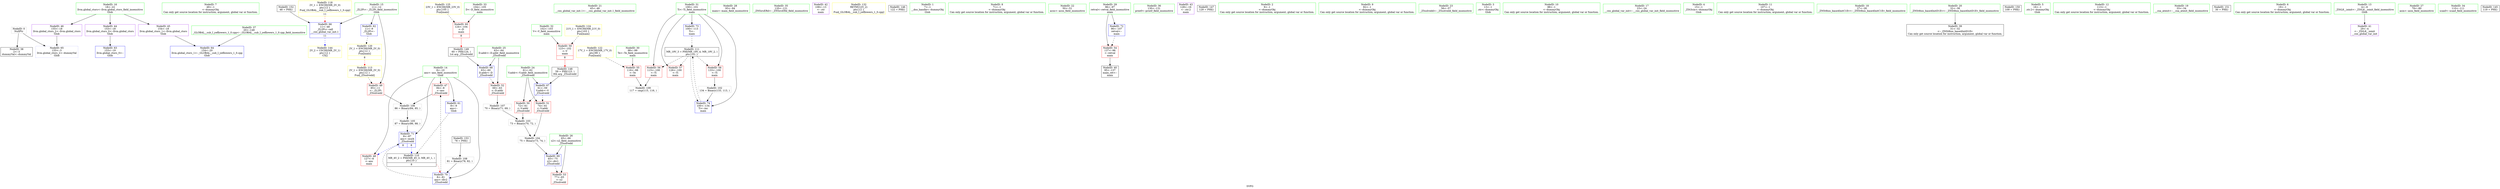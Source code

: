 digraph "SVFG" {
	label="SVFG";

	Node0x5626a4aba9b0 [shape=record,color=grey,label="{NodeID: 0\nNullPtr}"];
	Node0x5626a4aba9b0 -> Node0x5626a4abfef0[style=solid];
	Node0x5626a4aba9b0 -> Node0x5626a4ac26b0[style=solid];
	Node0x5626a4abe290 [shape=record,color=green,label="{NodeID: 7\n49\<--1\n\<--dummyObj\nCan only get source location for instruction, argument, global var or function.}"];
	Node0x5626a4abe870 [shape=record,color=green,label="{NodeID: 14\n8\<--10\nans\<--ans_field_insensitive\nGlob }"];
	Node0x5626a4abe870 -> Node0x5626a4ac0730[style=solid];
	Node0x5626a4abe870 -> Node0x5626a4ac1820[style=solid];
	Node0x5626a4abe870 -> Node0x5626a4ac22b0[style=solid];
	Node0x5626a4abe870 -> Node0x5626a4ac2af0[style=solid];
	Node0x5626a4abe870 -> Node0x5626a4ac2bc0[style=solid];
	Node0x5626a4ac5330 [shape=record,color=grey,label="{NodeID: 104\n75 = Binary(73, 74, )\n}"];
	Node0x5626a4ac5330 -> Node0x5626a4ac2a20[style=solid];
	Node0x5626a4abef70 [shape=record,color=green,label="{NodeID: 21\n45\<--46\n__cxx_global_var_init.1\<--__cxx_global_var_init.1_field_insensitive\n}"];
	Node0x5626a4ac8df0 [shape=record,color=black,label="{NodeID: 111\nMR_19V_3 = PHI(MR_19V_4, MR_19V_2, )\npts\{101 \}\n}"];
	Node0x5626a4ac8df0 -> Node0x5626a4ac1ea0[style=dashed];
	Node0x5626a4ac8df0 -> Node0x5626a4ac1f70[style=dashed];
	Node0x5626a4ac8df0 -> Node0x5626a4ac2040[style=dashed];
	Node0x5626a4ac8df0 -> Node0x5626a4ac2e30[style=dashed];
	Node0x5626a4abf5e0 [shape=record,color=green,label="{NodeID: 28\n93\<--94\nmain\<--main_field_insensitive\n}"];
	Node0x5626a4aca2a0 [shape=record,color=yellow,style=double,label="{NodeID: 118\n2V_1 = ENCHI(MR_2V_0)\npts\{12 \}\nFun[_GLOBAL__sub_I_yefllowers_1_0.cpp]|{<s0>11}}"];
	Node0x5626a4aca2a0:s0 -> Node0x5626a4ac27b0[style=dashed,color=red];
	Node0x5626a4abfbf0 [shape=record,color=green,label="{NodeID: 35\n120\<--121\n_ZNSirsERd\<--_ZNSirsERd_field_insensitive\n}"];
	Node0x5626a4aca920 [shape=record,color=yellow,style=double,label="{NodeID: 125\n23V_1 = ENCHI(MR_23V_0)\npts\{105 \}\nFun[main]}"];
	Node0x5626a4aca920 -> Node0x5626a4ac21e0[style=dashed];
	Node0x5626a4ac0290 [shape=record,color=purple,label="{NodeID: 42\n108\<--13\n\<--.str\nmain\n}"];
	Node0x5626a4acb9e0 [shape=record,color=yellow,style=double,label="{NodeID: 132\nRETMU(2V_2)\npts\{12 \}\nFun[_GLOBAL__sub_I_yefllowers_1_0.cpp]}"];
	Node0x5626a4ac18f0 [shape=record,color=red,label="{NodeID: 49\n85\<--11\n\<--_ZL2Pi\n_Z5solvedd\n}"];
	Node0x5626a4ac18f0 -> Node0x5626a4ac55b0[style=solid];
	Node0x5626a4ac1ea0 [shape=record,color=red,label="{NodeID: 56\n115\<--100\n\<--Ti\nmain\n}"];
	Node0x5626a4ac1ea0 -> Node0x5626a4ac5a30[style=solid];
	Node0x5626a4ad0910 [shape=record,color=black,label="{NodeID: 146\n122 = PHI()\n}"];
	Node0x5626a4ac24b0 [shape=record,color=blue,label="{NodeID: 63\n153\<--19\nllvm.global_ctors_0\<--\nGlob }"];
	Node0x5626a4ad1b40 [shape=record,color=black,label="{NodeID: 153\n78 = PHI()\n}"];
	Node0x5626a4ad1b40 -> Node0x5626a4ac58b0[style=solid];
	Node0x5626a4ac2af0 [shape=record,color=blue,label="{NodeID: 70\n8\<--81\nans\<--div2\n_Z5solvedd\n}"];
	Node0x5626a4ac2af0 -> Node0x5626a4ac0730[style=dashed];
	Node0x5626a4ac2af0 -> Node0x5626a4ac2bc0[style=dashed];
	Node0x5626a4abc610 [shape=record,color=green,label="{NodeID: 1\n7\<--1\n__dso_handle\<--dummyObj\nGlob }"];
	Node0x5626a4abe320 [shape=record,color=green,label="{NodeID: 8\n71\<--1\n\<--dummyObj\nCan only get source location for instruction, argument, global var or function.}"];
	Node0x5626a4abe970 [shape=record,color=green,label="{NodeID: 15\n11\<--12\n_ZL2Pi\<--_ZL2Pi_field_insensitive\nGlob }"];
	Node0x5626a4abe970 -> Node0x5626a4ac18f0[style=solid];
	Node0x5626a4abe970 -> Node0x5626a4ac23b0[style=solid];
	Node0x5626a4abe970 -> Node0x5626a4ac27b0[style=solid];
	Node0x5626a4ac5430 [shape=record,color=grey,label="{NodeID: 105\n87 = Binary(86, 88, )\n}"];
	Node0x5626a4ac5430 -> Node0x5626a4ac2bc0[style=solid];
	Node0x5626a4abf070 [shape=record,color=green,label="{NodeID: 22\n50\<--51\nacos\<--acos_field_insensitive\n}"];
	Node0x5626a4abf6e0 [shape=record,color=green,label="{NodeID: 29\n96\<--97\nretval\<--retval_field_insensitive\nmain\n}"];
	Node0x5626a4abf6e0 -> Node0x5626a4ac1d00[style=solid];
	Node0x5626a4abf6e0 -> Node0x5626a4ac2c90[style=solid];
	Node0x5626a4abfcf0 [shape=record,color=green,label="{NodeID: 36\n130\<--131\nprintf\<--printf_field_insensitive\n}"];
	Node0x5626a4ac0360 [shape=record,color=purple,label="{NodeID: 43\n128\<--16\n\<--.str.2\nmain\n}"];
	Node0x5626a4ac19c0 [shape=record,color=red,label="{NodeID: 50\n72\<--61\n\<--V.addr\n_Z5solvedd\n}"];
	Node0x5626a4ac19c0 -> Node0x5626a4ac0e00[style=solid];
	Node0x5626a4ac1f70 [shape=record,color=red,label="{NodeID: 57\n126\<--100\n\<--Ti\nmain\n}"];
	Node0x5626a4ad09e0 [shape=record,color=black,label="{NodeID: 147\n129 = PHI()\n}"];
	Node0x5626a4ac25b0 [shape=record,color=blue,label="{NodeID: 64\n154\<--20\nllvm.global_ctors_1\<--_GLOBAL__sub_I_yefllowers_1_0.cpp\nGlob }"];
	Node0x5626a4ac2bc0 [shape=record,color=blue,label="{NodeID: 71\n8\<--87\nans\<--mul4\n_Z5solvedd\n|{<s0>8|<s1>8}}"];
	Node0x5626a4ac2bc0:s0 -> Node0x5626a4ac1820[style=dashed,color=blue];
	Node0x5626a4ac2bc0:s1 -> Node0x5626a4ac88f0[style=dashed,color=blue];
	Node0x5626a4abc6a0 [shape=record,color=green,label="{NodeID: 2\n9\<--1\n\<--dummyObj\nCan only get source location for instruction, argument, global var or function.}"];
	Node0x5626a4abe3b0 [shape=record,color=green,label="{NodeID: 9\n82\<--1\n\<--dummyObj\nCan only get source location for instruction, argument, global var or function.}"];
	Node0x5626a4abea70 [shape=record,color=green,label="{NodeID: 16\n18\<--22\nllvm.global_ctors\<--llvm.global_ctors_field_insensitive\nGlob }"];
	Node0x5626a4abea70 -> Node0x5626a4ac0430[style=solid];
	Node0x5626a4abea70 -> Node0x5626a4ac0530[style=solid];
	Node0x5626a4abea70 -> Node0x5626a4ac0630[style=solid];
	Node0x5626a4ac55b0 [shape=record,color=grey,label="{NodeID: 106\n86 = Binary(84, 85, )\n}"];
	Node0x5626a4ac55b0 -> Node0x5626a4ac5430[style=solid];
	Node0x5626a4abf170 [shape=record,color=green,label="{NodeID: 23\n56\<--57\n_Z5solvedd\<--_Z5solvedd_field_insensitive\n}"];
	Node0x5626a4ac9e10 [shape=record,color=yellow,style=double,label="{NodeID: 113\n2V_1 = ENCHI(MR_2V_0)\npts\{12 \}\nFun[_Z5solvedd]}"];
	Node0x5626a4ac9e10 -> Node0x5626a4ac18f0[style=dashed];
	Node0x5626a4abf7b0 [shape=record,color=green,label="{NodeID: 30\n98\<--99\nTe\<--Te_field_insensitive\nmain\n}"];
	Node0x5626a4abf7b0 -> Node0x5626a4ac1dd0[style=solid];
	Node0x5626a4aca4c0 [shape=record,color=yellow,style=double,label="{NodeID: 120\n2V_1 = ENCHI(MR_2V_0)\npts\{12 \}\nFun[main]|{<s0>8}}"];
	Node0x5626a4aca4c0:s0 -> Node0x5626a4ac9e10[style=dashed,color=red];
	Node0x5626a4abfdf0 [shape=record,color=green,label="{NodeID: 37\n20\<--148\n_GLOBAL__sub_I_yefllowers_1_0.cpp\<--_GLOBAL__sub_I_yefllowers_1_0.cpp_field_insensitive\n}"];
	Node0x5626a4abfdf0 -> Node0x5626a4ac25b0[style=solid];
	Node0x5626a4ac0430 [shape=record,color=purple,label="{NodeID: 44\n153\<--18\nllvm.global_ctors_0\<--llvm.global_ctors\nGlob }"];
	Node0x5626a4ac0430 -> Node0x5626a4ac24b0[style=solid];
	Node0x5626a4ac1a90 [shape=record,color=red,label="{NodeID: 51\n74\<--61\n\<--V.addr\n_Z5solvedd\n}"];
	Node0x5626a4ac1a90 -> Node0x5626a4ac5330[style=solid];
	Node0x5626a4ac2040 [shape=record,color=red,label="{NodeID: 58\n133\<--100\n\<--Ti\nmain\n}"];
	Node0x5626a4ac2040 -> Node0x5626a4ac0c80[style=solid];
	Node0x5626a4ad0ab0 [shape=record,color=black,label="{NodeID: 148\n59 = PHI(123, )\n0th arg _Z5solvedd }"];
	Node0x5626a4ad0ab0 -> Node0x5626a4ac2880[style=solid];
	Node0x5626a4ac26b0 [shape=record,color=blue, style = dotted,label="{NodeID: 65\n155\<--3\nllvm.global_ctors_2\<--dummyVal\nGlob }"];
	Node0x5626a4ac2c90 [shape=record,color=blue,label="{NodeID: 72\n96\<--107\nretval\<--\nmain\n}"];
	Node0x5626a4ac2c90 -> Node0x5626a4ac1d00[style=dashed];
	Node0x5626a4abc950 [shape=record,color=green,label="{NodeID: 3\n13\<--1\n.str\<--dummyObj\nGlob }"];
	Node0x5626a4abe470 [shape=record,color=green,label="{NodeID: 10\n88\<--1\n\<--dummyObj\nCan only get source location for instruction, argument, global var or function.}"];
	Node0x5626a4abeb70 [shape=record,color=green,label="{NodeID: 17\n23\<--24\n__cxx_global_var_init\<--__cxx_global_var_init_field_insensitive\n}"];
	Node0x5626a4ac5730 [shape=record,color=grey,label="{NodeID: 107\n70 = Binary(71, 69, )\n}"];
	Node0x5626a4ac5730 -> Node0x5626a4ac0e00[style=solid];
	Node0x5626a4abf270 [shape=record,color=green,label="{NodeID: 24\n61\<--62\nV.addr\<--V.addr_field_insensitive\n_Z5solvedd\n}"];
	Node0x5626a4abf270 -> Node0x5626a4ac19c0[style=solid];
	Node0x5626a4abf270 -> Node0x5626a4ac1a90[style=solid];
	Node0x5626a4abf270 -> Node0x5626a4ac2880[style=solid];
	Node0x5626a4abf880 [shape=record,color=green,label="{NodeID: 31\n100\<--101\nTi\<--Ti_field_insensitive\nmain\n}"];
	Node0x5626a4abf880 -> Node0x5626a4ac1ea0[style=solid];
	Node0x5626a4abf880 -> Node0x5626a4ac1f70[style=solid];
	Node0x5626a4abf880 -> Node0x5626a4ac2040[style=solid];
	Node0x5626a4abf880 -> Node0x5626a4ac2d60[style=solid];
	Node0x5626a4abf880 -> Node0x5626a4ac2e30[style=solid];
	Node0x5626a4abfef0 [shape=record,color=black,label="{NodeID: 38\n2\<--3\ndummyVal\<--dummyVal\n}"];
	Node0x5626a4ac0530 [shape=record,color=purple,label="{NodeID: 45\n154\<--18\nllvm.global_ctors_1\<--llvm.global_ctors\nGlob }"];
	Node0x5626a4ac0530 -> Node0x5626a4ac25b0[style=solid];
	Node0x5626a4ac1b60 [shape=record,color=red,label="{NodeID: 52\n69\<--63\n\<--D.addr\n_Z5solvedd\n}"];
	Node0x5626a4ac1b60 -> Node0x5626a4ac5730[style=solid];
	Node0x5626a4ac2110 [shape=record,color=red,label="{NodeID: 59\n123\<--102\n\<--V\nmain\n|{<s0>8}}"];
	Node0x5626a4ac2110:s0 -> Node0x5626a4ad0ab0[style=solid,color=red];
	Node0x5626a4ad0ca0 [shape=record,color=black,label="{NodeID: 149\n60 = PHI(124, )\n1st arg _Z5solvedd }"];
	Node0x5626a4ad0ca0 -> Node0x5626a4ac2950[style=solid];
	Node0x5626a4ac27b0 [shape=record,color=blue,label="{NodeID: 66\n11\<--48\n_ZL2Pi\<--call\n__cxx_global_var_init.1\n|{<s0>11}}"];
	Node0x5626a4ac27b0:s0 -> Node0x5626a4acc640[style=dashed,color=blue];
	Node0x5626a4ac2d60 [shape=record,color=blue,label="{NodeID: 73\n100\<--113\nTi\<--\nmain\n}"];
	Node0x5626a4ac2d60 -> Node0x5626a4ac8df0[style=dashed];
	Node0x5626a4abc9e0 [shape=record,color=green,label="{NodeID: 4\n15\<--1\n_ZSt3cin\<--dummyObj\nGlob }"];
	Node0x5626a4abe570 [shape=record,color=green,label="{NodeID: 11\n107\<--1\n\<--dummyObj\nCan only get source location for instruction, argument, global var or function.}"];
	Node0x5626a4abec70 [shape=record,color=green,label="{NodeID: 18\n27\<--28\n_ZNSt8ios_base4InitC1Ev\<--_ZNSt8ios_base4InitC1Ev_field_insensitive\n}"];
	Node0x5626a4ac58b0 [shape=record,color=grey,label="{NodeID: 108\n81 = Binary(78, 82, )\n}"];
	Node0x5626a4ac58b0 -> Node0x5626a4ac2af0[style=solid];
	Node0x5626a4abf340 [shape=record,color=green,label="{NodeID: 25\n63\<--64\nD.addr\<--D.addr_field_insensitive\n_Z5solvedd\n}"];
	Node0x5626a4abf340 -> Node0x5626a4ac1b60[style=solid];
	Node0x5626a4abf340 -> Node0x5626a4ac2950[style=solid];
	Node0x5626a4abf950 [shape=record,color=green,label="{NodeID: 32\n102\<--103\nV\<--V_field_insensitive\nmain\n}"];
	Node0x5626a4abf950 -> Node0x5626a4ac2110[style=solid];
	Node0x5626a4aca680 [shape=record,color=yellow,style=double,label="{NodeID: 122\n17V_1 = ENCHI(MR_17V_0)\npts\{99 \}\nFun[main]}"];
	Node0x5626a4aca680 -> Node0x5626a4ac1dd0[style=dashed];
	Node0x5626a4abfff0 [shape=record,color=black,label="{NodeID: 39\n31\<--32\n\<--_ZNSt8ios_base4InitD1Ev\nCan only get source location for instruction, argument, global var or function.}"];
	Node0x5626a4ac0630 [shape=record,color=purple,label="{NodeID: 46\n155\<--18\nllvm.global_ctors_2\<--llvm.global_ctors\nGlob }"];
	Node0x5626a4ac0630 -> Node0x5626a4ac26b0[style=solid];
	Node0x5626a4ac1c30 [shape=record,color=red,label="{NodeID: 53\n77\<--65\n\<--s2\n_Z5solvedd\n}"];
	Node0x5626a4ac21e0 [shape=record,color=red,label="{NodeID: 60\n124\<--104\n\<--D\nmain\n|{<s0>8}}"];
	Node0x5626a4ac21e0:s0 -> Node0x5626a4ad0ca0[style=solid,color=red];
	Node0x5626a4ad17e0 [shape=record,color=black,label="{NodeID: 150\n109 = PHI()\n}"];
	Node0x5626a4ac2880 [shape=record,color=blue,label="{NodeID: 67\n61\<--59\nV.addr\<--V\n_Z5solvedd\n}"];
	Node0x5626a4ac2880 -> Node0x5626a4ac19c0[style=dashed];
	Node0x5626a4ac2880 -> Node0x5626a4ac1a90[style=dashed];
	Node0x5626a4ac2e30 [shape=record,color=blue,label="{NodeID: 74\n100\<--134\nTi\<--inc\nmain\n}"];
	Node0x5626a4ac2e30 -> Node0x5626a4ac8df0[style=dashed];
	Node0x5626a4abca70 [shape=record,color=green,label="{NodeID: 5\n16\<--1\n.str.2\<--dummyObj\nGlob }"];
	Node0x5626a4abe670 [shape=record,color=green,label="{NodeID: 12\n113\<--1\n\<--dummyObj\nCan only get source location for instruction, argument, global var or function.}"];
	Node0x5626a4ac0c80 [shape=record,color=grey,label="{NodeID: 102\n134 = Binary(133, 113, )\n}"];
	Node0x5626a4ac0c80 -> Node0x5626a4ac2e30[style=solid];
	Node0x5626a4abed70 [shape=record,color=green,label="{NodeID: 19\n33\<--34\n__cxa_atexit\<--__cxa_atexit_field_insensitive\n}"];
	Node0x5626a4ac5a30 [shape=record,color=grey,label="{NodeID: 109\n117 = cmp(115, 116, )\n}"];
	Node0x5626a4abf410 [shape=record,color=green,label="{NodeID: 26\n65\<--66\ns2\<--s2_field_insensitive\n_Z5solvedd\n}"];
	Node0x5626a4abf410 -> Node0x5626a4ac1c30[style=solid];
	Node0x5626a4abf410 -> Node0x5626a4ac2a20[style=solid];
	Node0x5626a4abfa20 [shape=record,color=green,label="{NodeID: 33\n104\<--105\nD\<--D_field_insensitive\nmain\n}"];
	Node0x5626a4abfa20 -> Node0x5626a4ac21e0[style=solid];
	Node0x5626a4ac00f0 [shape=record,color=black,label="{NodeID: 40\n95\<--137\nmain_ret\<--\nmain\n}"];
	Node0x5626a4ac0730 [shape=record,color=red,label="{NodeID: 47\n84\<--8\n\<--ans\n_Z5solvedd\n}"];
	Node0x5626a4ac0730 -> Node0x5626a4ac55b0[style=solid];
	Node0x5626a4ac1d00 [shape=record,color=red,label="{NodeID: 54\n137\<--96\n\<--retval\nmain\n}"];
	Node0x5626a4ac1d00 -> Node0x5626a4ac00f0[style=solid];
	Node0x5626a4acc640 [shape=record,color=yellow,style=double,label="{NodeID: 144\n2V_2 = CSCHI(MR_2V_1)\npts\{12 \}\nCS[]}"];
	Node0x5626a4ac22b0 [shape=record,color=blue,label="{NodeID: 61\n8\<--9\nans\<--\nGlob }"];
	Node0x5626a4ac22b0 -> Node0x5626a4ac88f0[style=dashed];
	Node0x5626a4ad18e0 [shape=record,color=black,label="{NodeID: 151\n30 = PHI()\n}"];
	Node0x5626a4ac2950 [shape=record,color=blue,label="{NodeID: 68\n63\<--60\nD.addr\<--D\n_Z5solvedd\n}"];
	Node0x5626a4ac2950 -> Node0x5626a4ac1b60[style=dashed];
	Node0x5626a4abe200 [shape=record,color=green,label="{NodeID: 6\n19\<--1\n\<--dummyObj\nCan only get source location for instruction, argument, global var or function.}"];
	Node0x5626a4abe770 [shape=record,color=green,label="{NodeID: 13\n4\<--6\n_ZStL8__ioinit\<--_ZStL8__ioinit_field_insensitive\nGlob }"];
	Node0x5626a4abe770 -> Node0x5626a4ac01c0[style=solid];
	Node0x5626a4ac0e00 [shape=record,color=grey,label="{NodeID: 103\n73 = Binary(70, 72, )\n}"];
	Node0x5626a4ac0e00 -> Node0x5626a4ac5330[style=solid];
	Node0x5626a4abee70 [shape=record,color=green,label="{NodeID: 20\n32\<--38\n_ZNSt8ios_base4InitD1Ev\<--_ZNSt8ios_base4InitD1Ev_field_insensitive\n}"];
	Node0x5626a4abee70 -> Node0x5626a4abfff0[style=solid];
	Node0x5626a4ac88f0 [shape=record,color=black,label="{NodeID: 110\nMR_4V_2 = PHI(MR_4V_3, MR_4V_1, )\npts\{10 \}\n|{<s0>8}}"];
	Node0x5626a4ac88f0:s0 -> Node0x5626a4ac2af0[style=dashed,color=red];
	Node0x5626a4abf4e0 [shape=record,color=green,label="{NodeID: 27\n79\<--80\nasin\<--asin_field_insensitive\n}"];
	Node0x5626a4abfaf0 [shape=record,color=green,label="{NodeID: 34\n110\<--111\nscanf\<--scanf_field_insensitive\n}"];
	Node0x5626a4aca840 [shape=record,color=yellow,style=double,label="{NodeID: 124\n21V_1 = ENCHI(MR_21V_0)\npts\{103 \}\nFun[main]}"];
	Node0x5626a4aca840 -> Node0x5626a4ac2110[style=dashed];
	Node0x5626a4ac01c0 [shape=record,color=purple,label="{NodeID: 41\n29\<--4\n\<--_ZStL8__ioinit\n__cxx_global_var_init\n}"];
	Node0x5626a4ac1820 [shape=record,color=red,label="{NodeID: 48\n127\<--8\n\<--ans\nmain\n}"];
	Node0x5626a4ac1dd0 [shape=record,color=red,label="{NodeID: 55\n116\<--98\n\<--Te\nmain\n}"];
	Node0x5626a4ac1dd0 -> Node0x5626a4ac5a30[style=solid];
	Node0x5626a49516f0 [shape=record,color=black,label="{NodeID: 145\n119 = PHI()\n}"];
	Node0x5626a4ac23b0 [shape=record,color=blue,label="{NodeID: 62\n11\<--9\n_ZL2Pi\<--\nGlob }"];
	Node0x5626a4ac23b0 -> Node0x5626a4aca4c0[style=dashed];
	Node0x5626a4ad19e0 [shape=record,color=black,label="{NodeID: 152\n48 = PHI()\n}"];
	Node0x5626a4ad19e0 -> Node0x5626a4ac27b0[style=solid];
	Node0x5626a4ac2a20 [shape=record,color=blue,label="{NodeID: 69\n65\<--75\ns2\<--div1\n_Z5solvedd\n}"];
	Node0x5626a4ac2a20 -> Node0x5626a4ac1c30[style=dashed];
}
